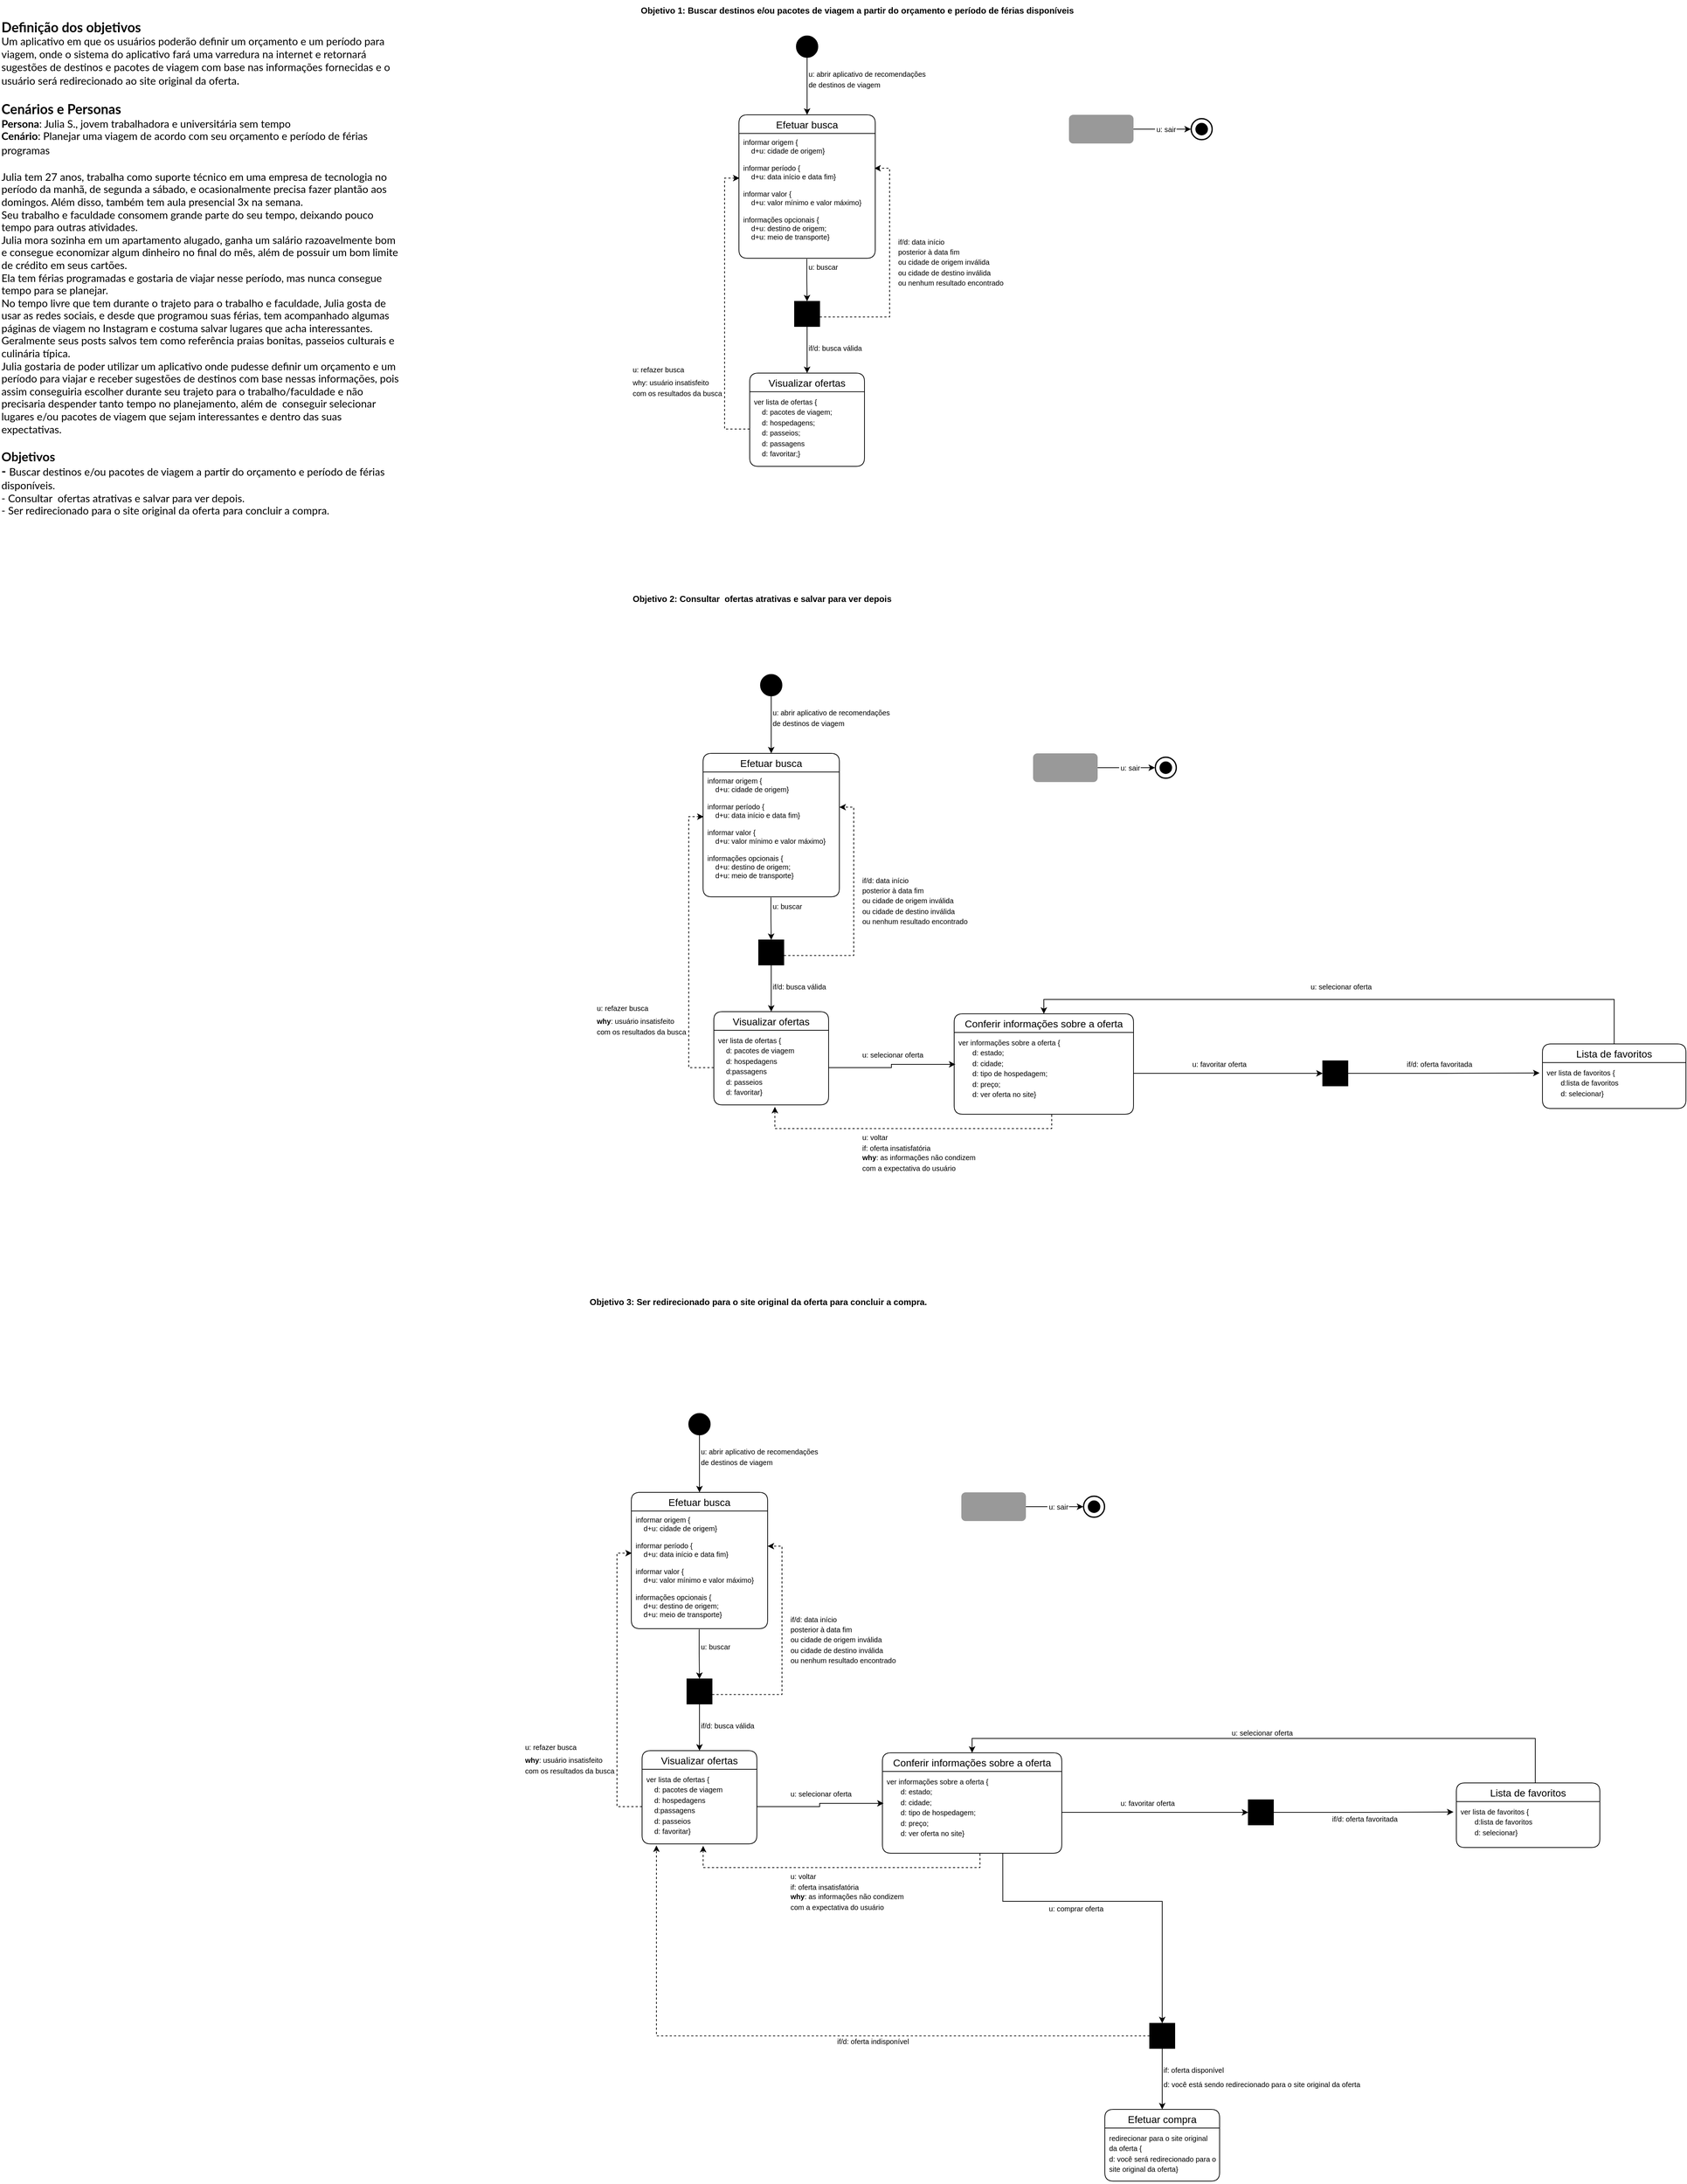 <mxfile version="24.2.7" type="github">
  <diagram name="Página-1" id="AoO2FcaskEXp3UATJx1f">
    <mxGraphModel dx="7560" dy="3340" grid="1" gridSize="10" guides="1" tooltips="1" connect="1" arrows="1" fold="1" page="0" pageScale="1" pageWidth="1169" pageHeight="827" math="0" shadow="0">
      <root>
        <mxCell id="0" />
        <mxCell id="1" parent="0" />
        <mxCell id="AF0v9cde_T4cIwBc7HhS-28" style="edgeStyle=orthogonalEdgeStyle;rounded=0;orthogonalLoop=1;jettySize=auto;html=1;" edge="1" parent="1" source="AF0v9cde_T4cIwBc7HhS-3" target="AF0v9cde_T4cIwBc7HhS-22">
          <mxGeometry relative="1" as="geometry" />
        </mxCell>
        <mxCell id="AF0v9cde_T4cIwBc7HhS-3" value="" style="ellipse;whiteSpace=wrap;html=1;aspect=fixed;fillColor=#000000;flipH=0;flipV=1;" vertex="1" parent="1">
          <mxGeometry x="300" y="50" width="30" height="30" as="geometry" />
        </mxCell>
        <mxCell id="AF0v9cde_T4cIwBc7HhS-16" value="&lt;font style=&quot;font-size: 10px;&quot;&gt;u: abrir aplicativo de recomendações &lt;br&gt;de destinos de viagem&lt;/font&gt;" style="text;html=1;align=left;verticalAlign=middle;resizable=0;points=[];autosize=1;strokeColor=none;fillColor=none;" vertex="1" parent="1">
          <mxGeometry x="315" y="90" width="190" height="40" as="geometry" />
        </mxCell>
        <mxCell id="AF0v9cde_T4cIwBc7HhS-22" value="Efetuar busca" style="swimlane;fontStyle=0;childLayout=stackLayout;horizontal=1;startSize=26;horizontalStack=0;resizeParent=1;resizeParentMax=0;resizeLast=0;collapsible=1;marginBottom=0;align=center;fontSize=14;rounded=1;" vertex="1" parent="1">
          <mxGeometry x="220" y="160" width="190" height="200" as="geometry" />
        </mxCell>
        <mxCell id="AF0v9cde_T4cIwBc7HhS-23" value="&lt;div&gt;&lt;div style=&quot;font-size: 10px; text-wrap: nowrap;&quot;&gt;informar origem&amp;nbsp;&lt;span style=&quot;background-color: initial;&quot;&gt;{&lt;br&gt;&amp;nbsp; &amp;nbsp; d+u: cidade de origem}&lt;br&gt;&lt;br&gt;informar período&amp;nbsp;{&lt;br&gt;&amp;nbsp; &amp;nbsp; d+u: data início e data fim}&lt;br&gt;&lt;br&gt;&lt;/span&gt;informar valor {&lt;br&gt;&amp;nbsp; &amp;nbsp; d+u: valor mínimo e valor máximo}&lt;br&gt;&lt;span style=&quot;background-color: initial;&quot;&gt;&lt;br&gt;informações opcionais {&lt;br&gt;&amp;nbsp; &amp;nbsp; d+u: destino de origem;&lt;br&gt;&amp;nbsp; &amp;nbsp; d+u: meio de transporte&lt;/span&gt;&lt;span style=&quot;background-color: initial;&quot;&gt;}&lt;/span&gt;&lt;/div&gt;&lt;/div&gt;" style="text;strokeColor=none;fillColor=none;spacingLeft=4;spacingRight=4;overflow=hidden;rotatable=0;points=[[0,0.5],[1,0.5]];portConstraint=eastwest;fontSize=12;whiteSpace=wrap;html=1;" vertex="1" parent="AF0v9cde_T4cIwBc7HhS-22">
          <mxGeometry y="26" width="190" height="174" as="geometry" />
        </mxCell>
        <mxCell id="AF0v9cde_T4cIwBc7HhS-48" style="edgeStyle=orthogonalEdgeStyle;rounded=0;orthogonalLoop=1;jettySize=auto;html=1;entryX=0.5;entryY=0;entryDx=0;entryDy=0;" edge="1" parent="1" source="AF0v9cde_T4cIwBc7HhS-31" target="AF0v9cde_T4cIwBc7HhS-38">
          <mxGeometry relative="1" as="geometry" />
        </mxCell>
        <mxCell id="AF0v9cde_T4cIwBc7HhS-31" value="" style="whiteSpace=wrap;html=1;aspect=fixed;fillColor=#000000;" vertex="1" parent="1">
          <mxGeometry x="297.5" y="420" width="35" height="35" as="geometry" />
        </mxCell>
        <mxCell id="AF0v9cde_T4cIwBc7HhS-32" style="edgeStyle=orthogonalEdgeStyle;rounded=0;orthogonalLoop=1;jettySize=auto;html=1;entryX=0.5;entryY=0;entryDx=0;entryDy=0;exitX=0.498;exitY=1.005;exitDx=0;exitDy=0;exitPerimeter=0;" edge="1" parent="1" source="AF0v9cde_T4cIwBc7HhS-23" target="AF0v9cde_T4cIwBc7HhS-31">
          <mxGeometry relative="1" as="geometry" />
        </mxCell>
        <mxCell id="AF0v9cde_T4cIwBc7HhS-33" value="&lt;font style=&quot;font-size: 10px;&quot;&gt;u: buscar&lt;/font&gt;" style="text;html=1;align=left;verticalAlign=middle;resizable=0;points=[];autosize=1;strokeColor=none;fillColor=none;" vertex="1" parent="1">
          <mxGeometry x="315" y="357" width="60" height="30" as="geometry" />
        </mxCell>
        <mxCell id="AF0v9cde_T4cIwBc7HhS-34" value="&lt;font style=&quot;font-size: 10px;&quot;&gt;if/d: data início &lt;br&gt;posterior à data fim&lt;br&gt;ou cidade de origem inválida&lt;br&gt;ou cidade de destino inválida&lt;br&gt;ou nenhum resultado encontrado&lt;/font&gt;" style="text;html=1;align=left;verticalAlign=middle;resizable=0;points=[];autosize=1;strokeColor=none;fillColor=none;" vertex="1" parent="1">
          <mxGeometry x="440" y="320" width="170" height="90" as="geometry" />
        </mxCell>
        <mxCell id="AF0v9cde_T4cIwBc7HhS-38" value="Visualizar ofertas" style="swimlane;fontStyle=0;childLayout=stackLayout;horizontal=1;startSize=26;horizontalStack=0;resizeParent=1;resizeParentMax=0;resizeLast=0;collapsible=1;marginBottom=0;align=center;fontSize=14;rounded=1;" vertex="1" parent="1">
          <mxGeometry x="235" y="520" width="160" height="130" as="geometry" />
        </mxCell>
        <mxCell id="AF0v9cde_T4cIwBc7HhS-39" value="&lt;span style=&quot;font-size: 10px;&quot;&gt;ver lista de ofertas {&lt;/span&gt;&lt;br style=&quot;font-size: 10px;&quot;&gt;&lt;span style=&quot;font-size: 10px;&quot;&gt;&amp;nbsp; &amp;nbsp; d: pacotes de viagem;&lt;/span&gt;&lt;br style=&quot;font-size: 10px;&quot;&gt;&lt;span style=&quot;font-size: 10px;&quot;&gt;&amp;nbsp; &amp;nbsp; d: hospedagens;&lt;br&gt;&lt;/span&gt;&lt;span style=&quot;font-size: 10px;&quot;&gt;&amp;nbsp; &amp;nbsp; d: passeios;&lt;/span&gt;&lt;br style=&quot;font-size: 10px;&quot;&gt;&lt;span style=&quot;font-size: 10px;&quot;&gt;&amp;nbsp; &amp;nbsp; d: passagens&lt;br&gt;&amp;nbsp; &amp;nbsp;&amp;nbsp;&lt;/span&gt;&lt;span style=&quot;font-size: 10px;&quot;&gt;d: favoritar;&lt;/span&gt;&lt;span style=&quot;font-size: 10px;&quot;&gt;}&lt;/span&gt;" style="text;strokeColor=none;fillColor=none;spacingLeft=4;spacingRight=4;overflow=hidden;rotatable=0;points=[[0,0.5],[1,0.5]];portConstraint=eastwest;fontSize=12;whiteSpace=wrap;html=1;" vertex="1" parent="AF0v9cde_T4cIwBc7HhS-38">
          <mxGeometry y="26" width="160" height="104" as="geometry" />
        </mxCell>
        <mxCell id="AF0v9cde_T4cIwBc7HhS-47" style="edgeStyle=orthogonalEdgeStyle;rounded=0;orthogonalLoop=1;jettySize=auto;html=1;entryX=0.993;entryY=0.279;entryDx=0;entryDy=0;entryPerimeter=0;exitX=1.007;exitY=0.621;exitDx=0;exitDy=0;exitPerimeter=0;dashed=1;" edge="1" parent="1" source="AF0v9cde_T4cIwBc7HhS-31" target="AF0v9cde_T4cIwBc7HhS-23">
          <mxGeometry relative="1" as="geometry">
            <Array as="points">
              <mxPoint x="430" y="442" />
              <mxPoint x="430" y="234" />
            </Array>
          </mxGeometry>
        </mxCell>
        <mxCell id="AF0v9cde_T4cIwBc7HhS-49" value="&lt;font style=&quot;font-size: 10px;&quot;&gt;if/d: busca válida&lt;/font&gt;" style="text;html=1;align=left;verticalAlign=middle;resizable=0;points=[];autosize=1;strokeColor=none;fillColor=none;" vertex="1" parent="1">
          <mxGeometry x="315" y="470" width="100" height="30" as="geometry" />
        </mxCell>
        <mxCell id="AF0v9cde_T4cIwBc7HhS-50" style="edgeStyle=orthogonalEdgeStyle;rounded=0;orthogonalLoop=1;jettySize=auto;html=1;entryX=0.004;entryY=0.358;entryDx=0;entryDy=0;entryPerimeter=0;dashed=1;" edge="1" parent="1" source="AF0v9cde_T4cIwBc7HhS-39" target="AF0v9cde_T4cIwBc7HhS-23">
          <mxGeometry relative="1" as="geometry" />
        </mxCell>
        <mxCell id="AF0v9cde_T4cIwBc7HhS-51" value="&lt;font style=&quot;font-size: 10px;&quot;&gt;u: refazer busca&lt;/font&gt;" style="text;html=1;align=left;verticalAlign=middle;resizable=0;points=[];autosize=1;strokeColor=none;fillColor=none;" vertex="1" parent="1">
          <mxGeometry x="70" y="500" width="100" height="30" as="geometry" />
        </mxCell>
        <mxCell id="AF0v9cde_T4cIwBc7HhS-52" value="&lt;font style=&quot;font-size: 10px;&quot;&gt;why: usuário insatisfeito&lt;br&gt;com os resultados da busca&lt;/font&gt;" style="text;html=1;align=left;verticalAlign=middle;resizable=0;points=[];autosize=1;strokeColor=none;fillColor=none;" vertex="1" parent="1">
          <mxGeometry x="70" y="520" width="150" height="40" as="geometry" />
        </mxCell>
        <mxCell id="AF0v9cde_T4cIwBc7HhS-60" style="edgeStyle=orthogonalEdgeStyle;rounded=0;orthogonalLoop=1;jettySize=auto;html=1;endArrow=none;endFill=0;" edge="1" parent="1" source="AF0v9cde_T4cIwBc7HhS-56" target="AF0v9cde_T4cIwBc7HhS-57">
          <mxGeometry relative="1" as="geometry" />
        </mxCell>
        <mxCell id="AF0v9cde_T4cIwBc7HhS-56" value="" style="rounded=1;whiteSpace=wrap;html=1;fillColor=#999999;strokeColor=none;" vertex="1" parent="1">
          <mxGeometry x="680" y="160" width="90" height="40" as="geometry" />
        </mxCell>
        <mxCell id="AF0v9cde_T4cIwBc7HhS-61" style="edgeStyle=orthogonalEdgeStyle;rounded=0;orthogonalLoop=1;jettySize=auto;html=1;entryX=0;entryY=0.5;entryDx=0;entryDy=0;" edge="1" parent="1" target="AF0v9cde_T4cIwBc7HhS-58">
          <mxGeometry relative="1" as="geometry">
            <mxPoint x="830" y="180" as="sourcePoint" />
          </mxGeometry>
        </mxCell>
        <mxCell id="AF0v9cde_T4cIwBc7HhS-57" value="&lt;font style=&quot;font-size: 10px;&quot;&gt;u: sair&lt;/font&gt;" style="text;html=1;align=left;verticalAlign=middle;resizable=0;points=[];autosize=1;strokeColor=none;fillColor=none;" vertex="1" parent="1">
          <mxGeometry x="800" y="165" width="50" height="30" as="geometry" />
        </mxCell>
        <mxCell id="AF0v9cde_T4cIwBc7HhS-58" value="" style="ellipse;whiteSpace=wrap;html=1;aspect=fixed;fillColor=#000000;flipH=0;flipV=1;" vertex="1" parent="1">
          <mxGeometry x="850" y="165" width="30" height="30" as="geometry" />
        </mxCell>
        <mxCell id="AF0v9cde_T4cIwBc7HhS-59" value="" style="ellipse;whiteSpace=wrap;html=1;aspect=fixed;strokeColor=#FFFFFF;fillColor=none;strokeWidth=5;" vertex="1" parent="1">
          <mxGeometry x="853.75" y="168.75" width="22.5" height="22.5" as="geometry" />
        </mxCell>
        <mxCell id="AF0v9cde_T4cIwBc7HhS-74" value="&lt;b&gt;&lt;span style=&quot;text-align: left; text-wrap: nowrap;&quot;&gt;Objetivo 1:&amp;nbsp;&lt;/span&gt;&lt;span style=&quot;text-align: left; text-wrap: nowrap;&quot; id=&quot;docs-internal-guid-090c2c3c-7fff-4fce-f6e3-e27be49b7551&quot;&gt;&lt;span style=&quot;background-color: transparent; font-variant-numeric: normal; font-variant-east-asian: normal; font-variant-alternates: normal; font-variant-position: normal; vertical-align: baseline; white-space: pre-wrap;&quot;&gt;Buscar destinos e/ou pacotes de viagem a partir do orçamento e período de férias disponíveis&lt;/span&gt;&lt;/span&gt;&lt;/b&gt;" style="text;html=1;align=center;verticalAlign=middle;whiteSpace=wrap;rounded=0;" vertex="1" parent="1">
          <mxGeometry x="70" width="630" height="30" as="geometry" />
        </mxCell>
        <mxCell id="AF0v9cde_T4cIwBc7HhS-75" style="edgeStyle=orthogonalEdgeStyle;rounded=0;orthogonalLoop=1;jettySize=auto;html=1;" edge="1" parent="1" source="AF0v9cde_T4cIwBc7HhS-76" target="AF0v9cde_T4cIwBc7HhS-78">
          <mxGeometry relative="1" as="geometry" />
        </mxCell>
        <mxCell id="AF0v9cde_T4cIwBc7HhS-76" value="" style="ellipse;whiteSpace=wrap;html=1;aspect=fixed;fillColor=#000000;flipH=0;flipV=1;" vertex="1" parent="1">
          <mxGeometry x="250" y="940" width="30" height="30" as="geometry" />
        </mxCell>
        <mxCell id="AF0v9cde_T4cIwBc7HhS-77" value="&lt;font style=&quot;font-size: 10px;&quot;&gt;u: abrir aplicativo de recomendações &lt;br&gt;de destinos de viagem&lt;/font&gt;" style="text;html=1;align=left;verticalAlign=middle;resizable=0;points=[];autosize=1;strokeColor=none;fillColor=none;" vertex="1" parent="1">
          <mxGeometry x="265" y="980" width="190" height="40" as="geometry" />
        </mxCell>
        <mxCell id="AF0v9cde_T4cIwBc7HhS-78" value="Efetuar busca" style="swimlane;fontStyle=0;childLayout=stackLayout;horizontal=1;startSize=26;horizontalStack=0;resizeParent=1;resizeParentMax=0;resizeLast=0;collapsible=1;marginBottom=0;align=center;fontSize=14;rounded=1;" vertex="1" parent="1">
          <mxGeometry x="170" y="1050" width="190" height="200" as="geometry" />
        </mxCell>
        <mxCell id="AF0v9cde_T4cIwBc7HhS-79" value="&lt;div&gt;&lt;div style=&quot;font-size: 10px; text-wrap: nowrap;&quot;&gt;informar origem&amp;nbsp;&lt;span style=&quot;background-color: initial;&quot;&gt;{&lt;br&gt;&amp;nbsp; &amp;nbsp; d+u: cidade de origem}&lt;br&gt;&lt;br&gt;informar período&amp;nbsp;{&lt;br&gt;&amp;nbsp; &amp;nbsp; d+u: data início e data fim}&lt;br&gt;&lt;br&gt;&lt;/span&gt;informar valor {&lt;br&gt;&amp;nbsp; &amp;nbsp; d+u: valor mínimo e valor máximo}&lt;br&gt;&lt;span style=&quot;background-color: initial;&quot;&gt;&lt;br&gt;informações opcionais {&lt;br&gt;&amp;nbsp; &amp;nbsp; d+u: destino de origem;&lt;br&gt;&amp;nbsp; &amp;nbsp; d+u: meio de transporte&lt;/span&gt;&lt;span style=&quot;background-color: initial;&quot;&gt;}&lt;/span&gt;&lt;/div&gt;&lt;/div&gt;" style="text;strokeColor=none;fillColor=none;spacingLeft=4;spacingRight=4;overflow=hidden;rotatable=0;points=[[0,0.5],[1,0.5]];portConstraint=eastwest;fontSize=12;whiteSpace=wrap;html=1;" vertex="1" parent="AF0v9cde_T4cIwBc7HhS-78">
          <mxGeometry y="26" width="190" height="174" as="geometry" />
        </mxCell>
        <mxCell id="AF0v9cde_T4cIwBc7HhS-80" style="edgeStyle=orthogonalEdgeStyle;rounded=0;orthogonalLoop=1;jettySize=auto;html=1;entryX=0.5;entryY=0;entryDx=0;entryDy=0;" edge="1" parent="1" source="AF0v9cde_T4cIwBc7HhS-81" target="AF0v9cde_T4cIwBc7HhS-85">
          <mxGeometry relative="1" as="geometry" />
        </mxCell>
        <mxCell id="AF0v9cde_T4cIwBc7HhS-81" value="" style="whiteSpace=wrap;html=1;aspect=fixed;fillColor=#000000;" vertex="1" parent="1">
          <mxGeometry x="247.5" y="1310" width="35" height="35" as="geometry" />
        </mxCell>
        <mxCell id="AF0v9cde_T4cIwBc7HhS-82" style="edgeStyle=orthogonalEdgeStyle;rounded=0;orthogonalLoop=1;jettySize=auto;html=1;entryX=0.5;entryY=0;entryDx=0;entryDy=0;exitX=0.498;exitY=1.005;exitDx=0;exitDy=0;exitPerimeter=0;" edge="1" parent="1" source="AF0v9cde_T4cIwBc7HhS-79" target="AF0v9cde_T4cIwBc7HhS-81">
          <mxGeometry relative="1" as="geometry" />
        </mxCell>
        <mxCell id="AF0v9cde_T4cIwBc7HhS-83" value="&lt;font style=&quot;font-size: 10px;&quot;&gt;u: buscar&lt;/font&gt;" style="text;html=1;align=left;verticalAlign=middle;resizable=0;points=[];autosize=1;strokeColor=none;fillColor=none;" vertex="1" parent="1">
          <mxGeometry x="265" y="1248" width="60" height="30" as="geometry" />
        </mxCell>
        <mxCell id="AF0v9cde_T4cIwBc7HhS-84" value="&lt;font style=&quot;font-size: 10px;&quot;&gt;if/d: data início &lt;br&gt;posterior à data fim&lt;br&gt;ou cidade de origem inválida&lt;br&gt;ou cidade de destino inválida&lt;br&gt;ou nenhum resultado encontrado&lt;/font&gt;" style="text;html=1;align=left;verticalAlign=middle;resizable=0;points=[];autosize=1;strokeColor=none;fillColor=none;" vertex="1" parent="1">
          <mxGeometry x="390" y="1210" width="170" height="90" as="geometry" />
        </mxCell>
        <mxCell id="AF0v9cde_T4cIwBc7HhS-85" value="Visualizar ofertas" style="swimlane;fontStyle=0;childLayout=stackLayout;horizontal=1;startSize=26;horizontalStack=0;resizeParent=1;resizeParentMax=0;resizeLast=0;collapsible=1;marginBottom=0;align=center;fontSize=14;rounded=1;" vertex="1" parent="1">
          <mxGeometry x="185" y="1410" width="160" height="130" as="geometry" />
        </mxCell>
        <mxCell id="AF0v9cde_T4cIwBc7HhS-86" value="&lt;font style=&quot;font-size: 10px;&quot;&gt;ver lista de ofertas {&lt;br&gt;&amp;nbsp; &amp;nbsp; d: pacotes de viagem&lt;br&gt;&amp;nbsp; &amp;nbsp; d: hospedagens&lt;br&gt;&amp;nbsp; &amp;nbsp; d:passagens&lt;br&gt;&amp;nbsp; &amp;nbsp; d: passeios&lt;br&gt;&amp;nbsp; &amp;nbsp; d: favoritar}&lt;br&gt;&lt;/font&gt;" style="text;strokeColor=none;fillColor=none;spacingLeft=4;spacingRight=4;overflow=hidden;rotatable=0;points=[[0,0.5],[1,0.5]];portConstraint=eastwest;fontSize=12;whiteSpace=wrap;html=1;" vertex="1" parent="AF0v9cde_T4cIwBc7HhS-85">
          <mxGeometry y="26" width="160" height="104" as="geometry" />
        </mxCell>
        <mxCell id="AF0v9cde_T4cIwBc7HhS-87" style="edgeStyle=orthogonalEdgeStyle;rounded=0;orthogonalLoop=1;jettySize=auto;html=1;exitX=1.007;exitY=0.621;exitDx=0;exitDy=0;exitPerimeter=0;dashed=1;" edge="1" parent="1" source="AF0v9cde_T4cIwBc7HhS-81" target="AF0v9cde_T4cIwBc7HhS-79">
          <mxGeometry relative="1" as="geometry">
            <Array as="points">
              <mxPoint x="380" y="1332" />
              <mxPoint x="380" y="1125" />
            </Array>
          </mxGeometry>
        </mxCell>
        <mxCell id="AF0v9cde_T4cIwBc7HhS-88" value="&lt;font style=&quot;font-size: 10px;&quot;&gt;if/d: busca válida&lt;/font&gt;" style="text;html=1;align=left;verticalAlign=middle;resizable=0;points=[];autosize=1;strokeColor=none;fillColor=none;" vertex="1" parent="1">
          <mxGeometry x="265" y="1360" width="100" height="30" as="geometry" />
        </mxCell>
        <mxCell id="AF0v9cde_T4cIwBc7HhS-89" style="edgeStyle=orthogonalEdgeStyle;rounded=0;orthogonalLoop=1;jettySize=auto;html=1;entryX=0.004;entryY=0.358;entryDx=0;entryDy=0;entryPerimeter=0;dashed=1;" edge="1" parent="1" source="AF0v9cde_T4cIwBc7HhS-86" target="AF0v9cde_T4cIwBc7HhS-79">
          <mxGeometry relative="1" as="geometry" />
        </mxCell>
        <mxCell id="AF0v9cde_T4cIwBc7HhS-90" value="&lt;font style=&quot;font-size: 10px;&quot;&gt;u: refazer busca&lt;/font&gt;" style="text;html=1;align=left;verticalAlign=middle;resizable=0;points=[];autosize=1;strokeColor=none;fillColor=none;" vertex="1" parent="1">
          <mxGeometry x="20" y="1390" width="100" height="30" as="geometry" />
        </mxCell>
        <mxCell id="AF0v9cde_T4cIwBc7HhS-91" value="&lt;font style=&quot;font-size: 10px;&quot;&gt;&lt;b&gt;why&lt;/b&gt;: usuário insatisfeito&lt;br&gt;com os resultados da busca&lt;/font&gt;" style="text;html=1;align=left;verticalAlign=middle;resizable=0;points=[];autosize=1;strokeColor=none;fillColor=none;" vertex="1" parent="1">
          <mxGeometry x="20" y="1410" width="150" height="40" as="geometry" />
        </mxCell>
        <mxCell id="AF0v9cde_T4cIwBc7HhS-95" style="edgeStyle=orthogonalEdgeStyle;rounded=0;orthogonalLoop=1;jettySize=auto;html=1;endArrow=none;endFill=0;" edge="1" parent="1" source="AF0v9cde_T4cIwBc7HhS-96" target="AF0v9cde_T4cIwBc7HhS-98">
          <mxGeometry relative="1" as="geometry" />
        </mxCell>
        <mxCell id="AF0v9cde_T4cIwBc7HhS-96" value="" style="rounded=1;whiteSpace=wrap;html=1;fillColor=#999999;strokeColor=none;" vertex="1" parent="1">
          <mxGeometry x="630" y="1050" width="90" height="40" as="geometry" />
        </mxCell>
        <mxCell id="AF0v9cde_T4cIwBc7HhS-97" style="edgeStyle=orthogonalEdgeStyle;rounded=0;orthogonalLoop=1;jettySize=auto;html=1;entryX=0;entryY=0.5;entryDx=0;entryDy=0;" edge="1" parent="1" target="AF0v9cde_T4cIwBc7HhS-99">
          <mxGeometry relative="1" as="geometry">
            <mxPoint x="780" y="1070" as="sourcePoint" />
          </mxGeometry>
        </mxCell>
        <mxCell id="AF0v9cde_T4cIwBc7HhS-98" value="&lt;font style=&quot;font-size: 10px;&quot;&gt;u: sair&lt;/font&gt;" style="text;html=1;align=left;verticalAlign=middle;resizable=0;points=[];autosize=1;strokeColor=none;fillColor=none;" vertex="1" parent="1">
          <mxGeometry x="750" y="1055" width="50" height="30" as="geometry" />
        </mxCell>
        <mxCell id="AF0v9cde_T4cIwBc7HhS-99" value="" style="ellipse;whiteSpace=wrap;html=1;aspect=fixed;fillColor=#000000;flipH=0;flipV=1;" vertex="1" parent="1">
          <mxGeometry x="800" y="1055" width="30" height="30" as="geometry" />
        </mxCell>
        <mxCell id="AF0v9cde_T4cIwBc7HhS-100" value="" style="ellipse;whiteSpace=wrap;html=1;aspect=fixed;strokeColor=#FFFFFF;fillColor=none;strokeWidth=5;" vertex="1" parent="1">
          <mxGeometry x="803.75" y="1058.75" width="22.5" height="22.5" as="geometry" />
        </mxCell>
        <mxCell id="AF0v9cde_T4cIwBc7HhS-102" value="Conferir informações sobre a oferta" style="swimlane;fontStyle=0;childLayout=stackLayout;horizontal=1;startSize=26;horizontalStack=0;resizeParent=1;resizeParentMax=0;resizeLast=0;collapsible=1;marginBottom=0;align=center;fontSize=14;rounded=1;" vertex="1" parent="1">
          <mxGeometry x="520" y="1413" width="250" height="140" as="geometry" />
        </mxCell>
        <mxCell id="AF0v9cde_T4cIwBc7HhS-103" value="&lt;span style=&quot;font-size: 10px;&quot;&gt;ver informações sobre a oferta {&lt;/span&gt;&lt;br style=&quot;font-size: 10px;&quot;&gt;&lt;span style=&quot;font-size: 10px;&quot;&gt;&amp;nbsp; &amp;nbsp; &amp;nbsp; &amp;nbsp;d: estado;&lt;/span&gt;&lt;br style=&quot;font-size: 10px;&quot;&gt;&lt;span style=&quot;font-size: 10px;&quot;&gt;&amp;nbsp; &amp;nbsp; &amp;nbsp; &amp;nbsp;d: cidade;&lt;/span&gt;&lt;br style=&quot;font-size: 10px;&quot;&gt;&lt;span style=&quot;font-size: 10px;&quot;&gt;&amp;nbsp; &amp;nbsp; &amp;nbsp; &amp;nbsp;d: tipo de hospedagem;&lt;/span&gt;&lt;br style=&quot;font-size: 10px;&quot;&gt;&lt;span style=&quot;font-size: 10px;&quot;&gt;&amp;nbsp; &amp;nbsp; &amp;nbsp; &amp;nbsp;d: preço;&lt;/span&gt;&lt;br style=&quot;font-size: 10px;&quot;&gt;&lt;span style=&quot;font-size: 10px;&quot;&gt;&amp;nbsp; &amp;nbsp; &amp;nbsp; &amp;nbsp;d: ver oferta no site}&lt;/span&gt;" style="text;strokeColor=none;fillColor=none;spacingLeft=4;spacingRight=4;overflow=hidden;rotatable=0;points=[[0,0.5],[1,0.5]];portConstraint=eastwest;fontSize=12;whiteSpace=wrap;html=1;" vertex="1" parent="AF0v9cde_T4cIwBc7HhS-102">
          <mxGeometry y="26" width="250" height="114" as="geometry" />
        </mxCell>
        <mxCell id="AF0v9cde_T4cIwBc7HhS-150" value="&lt;span style=&quot;font-size: 10px;&quot;&gt;u: selecionar oferta&lt;/span&gt;" style="text;html=1;align=left;verticalAlign=middle;resizable=0;points=[];autosize=1;strokeColor=none;fillColor=none;" vertex="1" parent="1">
          <mxGeometry x="390" y="1455" width="110" height="30" as="geometry" />
        </mxCell>
        <mxCell id="AF0v9cde_T4cIwBc7HhS-152" style="edgeStyle=orthogonalEdgeStyle;rounded=0;orthogonalLoop=1;jettySize=auto;html=1;entryX=0.007;entryY=0.39;entryDx=0;entryDy=0;entryPerimeter=0;" edge="1" parent="1" source="AF0v9cde_T4cIwBc7HhS-86" target="AF0v9cde_T4cIwBc7HhS-103">
          <mxGeometry relative="1" as="geometry" />
        </mxCell>
        <mxCell id="AF0v9cde_T4cIwBc7HhS-158" style="edgeStyle=orthogonalEdgeStyle;rounded=0;orthogonalLoop=1;jettySize=auto;html=1;entryX=0.532;entryY=1.026;entryDx=0;entryDy=0;entryPerimeter=0;exitX=0.544;exitY=1.006;exitDx=0;exitDy=0;exitPerimeter=0;dashed=1;" edge="1" parent="1" source="AF0v9cde_T4cIwBc7HhS-103" target="AF0v9cde_T4cIwBc7HhS-86">
          <mxGeometry relative="1" as="geometry">
            <Array as="points">
              <mxPoint x="656" y="1573" />
              <mxPoint x="270" y="1573" />
            </Array>
          </mxGeometry>
        </mxCell>
        <mxCell id="AF0v9cde_T4cIwBc7HhS-159" value="&lt;font style=&quot;font-size: 10px;&quot;&gt;if: oferta insatisfatória&lt;/font&gt;" style="text;html=1;align=left;verticalAlign=middle;resizable=0;points=[];autosize=1;strokeColor=none;fillColor=none;" vertex="1" parent="1">
          <mxGeometry x="390" y="1585" width="120" height="30" as="geometry" />
        </mxCell>
        <mxCell id="AF0v9cde_T4cIwBc7HhS-160" value="&lt;font style=&quot;font-size: 10px;&quot;&gt;&lt;b&gt;why&lt;/b&gt;: as informações não condizem&amp;nbsp;&lt;br&gt;com a expectativa do usuário&lt;/font&gt;" style="text;html=1;align=left;verticalAlign=middle;resizable=0;points=[];autosize=1;strokeColor=none;fillColor=none;" vertex="1" parent="1">
          <mxGeometry x="390" y="1600" width="180" height="40" as="geometry" />
        </mxCell>
        <mxCell id="AF0v9cde_T4cIwBc7HhS-161" value="&lt;font style=&quot;font-size: 10px;&quot;&gt;u: voltar&lt;/font&gt;" style="text;html=1;align=left;verticalAlign=middle;resizable=0;points=[];autosize=1;strokeColor=none;fillColor=none;" vertex="1" parent="1">
          <mxGeometry x="390" y="1570" width="60" height="30" as="geometry" />
        </mxCell>
        <mxCell id="AF0v9cde_T4cIwBc7HhS-205" style="edgeStyle=orthogonalEdgeStyle;rounded=0;orthogonalLoop=1;jettySize=auto;html=1;" edge="1" parent="1" source="AF0v9cde_T4cIwBc7HhS-206" target="AF0v9cde_T4cIwBc7HhS-208">
          <mxGeometry relative="1" as="geometry" />
        </mxCell>
        <mxCell id="AF0v9cde_T4cIwBc7HhS-206" value="" style="ellipse;whiteSpace=wrap;html=1;aspect=fixed;fillColor=#000000;flipH=0;flipV=1;" vertex="1" parent="1">
          <mxGeometry x="150" y="1970" width="30" height="30" as="geometry" />
        </mxCell>
        <mxCell id="AF0v9cde_T4cIwBc7HhS-207" value="&lt;font style=&quot;font-size: 10px;&quot;&gt;u: abrir aplicativo de recomendações &lt;br&gt;de destinos de viagem&lt;/font&gt;" style="text;html=1;align=left;verticalAlign=middle;resizable=0;points=[];autosize=1;strokeColor=none;fillColor=none;" vertex="1" parent="1">
          <mxGeometry x="165" y="2010" width="190" height="40" as="geometry" />
        </mxCell>
        <mxCell id="AF0v9cde_T4cIwBc7HhS-208" value="Efetuar busca" style="swimlane;fontStyle=0;childLayout=stackLayout;horizontal=1;startSize=26;horizontalStack=0;resizeParent=1;resizeParentMax=0;resizeLast=0;collapsible=1;marginBottom=0;align=center;fontSize=14;rounded=1;" vertex="1" parent="1">
          <mxGeometry x="70" y="2080" width="190" height="190" as="geometry" />
        </mxCell>
        <mxCell id="AF0v9cde_T4cIwBc7HhS-209" value="&lt;div&gt;&lt;div style=&quot;font-size: 10px; text-wrap: nowrap;&quot;&gt;informar origem&amp;nbsp;&lt;span style=&quot;background-color: initial;&quot;&gt;{&lt;br&gt;&amp;nbsp; &amp;nbsp; d+u: cidade de origem}&lt;br&gt;&lt;br&gt;informar período&amp;nbsp;{&lt;br&gt;&amp;nbsp; &amp;nbsp; d+u: data início e data fim}&lt;br&gt;&lt;br&gt;&lt;/span&gt;informar valor {&lt;br&gt;&amp;nbsp; &amp;nbsp; d+u: valor mínimo e valor máximo}&lt;br&gt;&lt;span style=&quot;background-color: initial;&quot;&gt;&lt;br&gt;informações opcionais {&lt;br&gt;&amp;nbsp; &amp;nbsp; d+u: destino de origem;&lt;br&gt;&amp;nbsp; &amp;nbsp; d+u: meio de transporte&lt;/span&gt;&lt;span style=&quot;background-color: initial;&quot;&gt;}&lt;/span&gt;&lt;/div&gt;&lt;/div&gt;" style="text;strokeColor=none;fillColor=none;spacingLeft=4;spacingRight=4;overflow=hidden;rotatable=0;points=[[0,0.5],[1,0.5]];portConstraint=eastwest;fontSize=12;whiteSpace=wrap;html=1;" vertex="1" parent="AF0v9cde_T4cIwBc7HhS-208">
          <mxGeometry y="26" width="190" height="164" as="geometry" />
        </mxCell>
        <mxCell id="AF0v9cde_T4cIwBc7HhS-210" style="edgeStyle=orthogonalEdgeStyle;rounded=0;orthogonalLoop=1;jettySize=auto;html=1;entryX=0.5;entryY=0;entryDx=0;entryDy=0;" edge="1" parent="1" source="AF0v9cde_T4cIwBc7HhS-211" target="AF0v9cde_T4cIwBc7HhS-215">
          <mxGeometry relative="1" as="geometry" />
        </mxCell>
        <mxCell id="AF0v9cde_T4cIwBc7HhS-211" value="" style="whiteSpace=wrap;html=1;aspect=fixed;fillColor=#000000;" vertex="1" parent="1">
          <mxGeometry x="147.5" y="2340" width="35" height="35" as="geometry" />
        </mxCell>
        <mxCell id="AF0v9cde_T4cIwBc7HhS-212" style="edgeStyle=orthogonalEdgeStyle;rounded=0;orthogonalLoop=1;jettySize=auto;html=1;entryX=0.5;entryY=0;entryDx=0;entryDy=0;exitX=0.498;exitY=1.005;exitDx=0;exitDy=0;exitPerimeter=0;" edge="1" parent="1" source="AF0v9cde_T4cIwBc7HhS-209" target="AF0v9cde_T4cIwBc7HhS-211">
          <mxGeometry relative="1" as="geometry" />
        </mxCell>
        <mxCell id="AF0v9cde_T4cIwBc7HhS-213" value="&lt;font style=&quot;font-size: 10px;&quot;&gt;u: buscar&lt;/font&gt;" style="text;html=1;align=left;verticalAlign=middle;resizable=0;points=[];autosize=1;strokeColor=none;fillColor=none;" vertex="1" parent="1">
          <mxGeometry x="165" y="2280" width="60" height="30" as="geometry" />
        </mxCell>
        <mxCell id="AF0v9cde_T4cIwBc7HhS-214" value="&lt;font style=&quot;font-size: 10px;&quot;&gt;if/d: data início &lt;br&gt;posterior à data fim&lt;br&gt;ou cidade de origem inválida&lt;br&gt;ou cidade de destino inválida&lt;br&gt;ou nenhum resultado encontrado&lt;/font&gt;" style="text;html=1;align=left;verticalAlign=middle;resizable=0;points=[];autosize=1;strokeColor=none;fillColor=none;" vertex="1" parent="1">
          <mxGeometry x="290" y="2240" width="170" height="90" as="geometry" />
        </mxCell>
        <mxCell id="AF0v9cde_T4cIwBc7HhS-215" value="Visualizar ofertas" style="swimlane;fontStyle=0;childLayout=stackLayout;horizontal=1;startSize=26;horizontalStack=0;resizeParent=1;resizeParentMax=0;resizeLast=0;collapsible=1;marginBottom=0;align=center;fontSize=14;rounded=1;" vertex="1" parent="1">
          <mxGeometry x="85" y="2440" width="160" height="130" as="geometry" />
        </mxCell>
        <mxCell id="AF0v9cde_T4cIwBc7HhS-216" value="&lt;font style=&quot;font-size: 10px;&quot;&gt;ver lista de ofertas {&lt;br&gt;&amp;nbsp; &amp;nbsp; d: pacotes de viagem&lt;br&gt;&amp;nbsp; &amp;nbsp; d: hospedagens&lt;br&gt;&amp;nbsp; &amp;nbsp; d:passagens&lt;br&gt;&amp;nbsp; &amp;nbsp; d: passeios&lt;br&gt;&amp;nbsp; &amp;nbsp; d: favoritar}&lt;br&gt;&lt;/font&gt;" style="text;strokeColor=none;fillColor=none;spacingLeft=4;spacingRight=4;overflow=hidden;rotatable=0;points=[[0,0.5],[1,0.5]];portConstraint=eastwest;fontSize=12;whiteSpace=wrap;html=1;" vertex="1" parent="AF0v9cde_T4cIwBc7HhS-215">
          <mxGeometry y="26" width="160" height="104" as="geometry" />
        </mxCell>
        <mxCell id="AF0v9cde_T4cIwBc7HhS-217" style="edgeStyle=orthogonalEdgeStyle;rounded=0;orthogonalLoop=1;jettySize=auto;html=1;exitX=1.007;exitY=0.621;exitDx=0;exitDy=0;exitPerimeter=0;dashed=1;" edge="1" parent="1" source="AF0v9cde_T4cIwBc7HhS-211" target="AF0v9cde_T4cIwBc7HhS-209">
          <mxGeometry relative="1" as="geometry">
            <Array as="points">
              <mxPoint x="280" y="2362" />
              <mxPoint x="280" y="2155" />
            </Array>
          </mxGeometry>
        </mxCell>
        <mxCell id="AF0v9cde_T4cIwBc7HhS-218" value="&lt;font style=&quot;font-size: 10px;&quot;&gt;if/d: busca válida&lt;/font&gt;" style="text;html=1;align=left;verticalAlign=middle;resizable=0;points=[];autosize=1;strokeColor=none;fillColor=none;" vertex="1" parent="1">
          <mxGeometry x="165" y="2390" width="100" height="30" as="geometry" />
        </mxCell>
        <mxCell id="AF0v9cde_T4cIwBc7HhS-219" style="edgeStyle=orthogonalEdgeStyle;rounded=0;orthogonalLoop=1;jettySize=auto;html=1;entryX=0.004;entryY=0.358;entryDx=0;entryDy=0;entryPerimeter=0;dashed=1;" edge="1" parent="1" source="AF0v9cde_T4cIwBc7HhS-216" target="AF0v9cde_T4cIwBc7HhS-209">
          <mxGeometry relative="1" as="geometry" />
        </mxCell>
        <mxCell id="AF0v9cde_T4cIwBc7HhS-220" value="&lt;font style=&quot;font-size: 10px;&quot;&gt;u: refazer busca&lt;/font&gt;" style="text;html=1;align=left;verticalAlign=middle;resizable=0;points=[];autosize=1;strokeColor=none;fillColor=none;" vertex="1" parent="1">
          <mxGeometry x="-80" y="2420" width="100" height="30" as="geometry" />
        </mxCell>
        <mxCell id="AF0v9cde_T4cIwBc7HhS-221" value="&lt;font style=&quot;font-size: 10px;&quot;&gt;&lt;b&gt;why&lt;/b&gt;: usuário insatisfeito&lt;br&gt;com os resultados da busca&lt;/font&gt;" style="text;html=1;align=left;verticalAlign=middle;resizable=0;points=[];autosize=1;strokeColor=none;fillColor=none;" vertex="1" parent="1">
          <mxGeometry x="-80" y="2440" width="150" height="40" as="geometry" />
        </mxCell>
        <mxCell id="AF0v9cde_T4cIwBc7HhS-222" style="edgeStyle=orthogonalEdgeStyle;rounded=0;orthogonalLoop=1;jettySize=auto;html=1;endArrow=none;endFill=0;" edge="1" parent="1" source="AF0v9cde_T4cIwBc7HhS-223" target="AF0v9cde_T4cIwBc7HhS-225">
          <mxGeometry relative="1" as="geometry" />
        </mxCell>
        <mxCell id="AF0v9cde_T4cIwBc7HhS-223" value="" style="rounded=1;whiteSpace=wrap;html=1;fillColor=#999999;strokeColor=none;" vertex="1" parent="1">
          <mxGeometry x="530" y="2080" width="90" height="40" as="geometry" />
        </mxCell>
        <mxCell id="AF0v9cde_T4cIwBc7HhS-224" style="edgeStyle=orthogonalEdgeStyle;rounded=0;orthogonalLoop=1;jettySize=auto;html=1;entryX=0;entryY=0.5;entryDx=0;entryDy=0;" edge="1" parent="1" target="AF0v9cde_T4cIwBc7HhS-226">
          <mxGeometry relative="1" as="geometry">
            <mxPoint x="680" y="2100" as="sourcePoint" />
          </mxGeometry>
        </mxCell>
        <mxCell id="AF0v9cde_T4cIwBc7HhS-225" value="&lt;font style=&quot;font-size: 10px;&quot;&gt;u: sair&lt;/font&gt;" style="text;html=1;align=left;verticalAlign=middle;resizable=0;points=[];autosize=1;strokeColor=none;fillColor=none;" vertex="1" parent="1">
          <mxGeometry x="650" y="2085" width="50" height="30" as="geometry" />
        </mxCell>
        <mxCell id="AF0v9cde_T4cIwBc7HhS-226" value="" style="ellipse;whiteSpace=wrap;html=1;aspect=fixed;fillColor=#000000;flipH=0;flipV=1;" vertex="1" parent="1">
          <mxGeometry x="700" y="2085" width="30" height="30" as="geometry" />
        </mxCell>
        <mxCell id="AF0v9cde_T4cIwBc7HhS-227" value="" style="ellipse;whiteSpace=wrap;html=1;aspect=fixed;strokeColor=#FFFFFF;fillColor=none;strokeWidth=5;" vertex="1" parent="1">
          <mxGeometry x="703.75" y="2088.75" width="22.5" height="22.5" as="geometry" />
        </mxCell>
        <mxCell id="AF0v9cde_T4cIwBc7HhS-228" value="Conferir informações sobre a oferta" style="swimlane;fontStyle=0;childLayout=stackLayout;horizontal=1;startSize=26;horizontalStack=0;resizeParent=1;resizeParentMax=0;resizeLast=0;collapsible=1;marginBottom=0;align=center;fontSize=14;rounded=1;" vertex="1" parent="1">
          <mxGeometry x="420" y="2443" width="250" height="140" as="geometry" />
        </mxCell>
        <mxCell id="AF0v9cde_T4cIwBc7HhS-229" value="&lt;font style=&quot;font-size: 10px;&quot;&gt;ver informações sobre a oferta {&lt;br&gt;&amp;nbsp; &amp;nbsp; &amp;nbsp; &amp;nbsp;d: estado;&lt;br&gt;&amp;nbsp; &amp;nbsp; &amp;nbsp; &amp;nbsp;d: cidade;&lt;br&gt;&amp;nbsp; &amp;nbsp; &amp;nbsp; &amp;nbsp;d: tipo de hospedagem;&lt;br&gt;&amp;nbsp; &amp;nbsp; &amp;nbsp; &amp;nbsp;d: preço;&lt;br&gt;&amp;nbsp; &amp;nbsp; &amp;nbsp; &amp;nbsp;d: ver oferta no site}&lt;/font&gt;" style="text;strokeColor=none;fillColor=none;spacingLeft=4;spacingRight=4;overflow=hidden;rotatable=0;points=[[0,0.5],[1,0.5]];portConstraint=eastwest;fontSize=12;whiteSpace=wrap;html=1;" vertex="1" parent="AF0v9cde_T4cIwBc7HhS-228">
          <mxGeometry y="26" width="250" height="114" as="geometry" />
        </mxCell>
        <mxCell id="AF0v9cde_T4cIwBc7HhS-230" value="&lt;span style=&quot;font-size: 10px;&quot;&gt;u: selecionar oferta&lt;/span&gt;" style="text;html=1;align=left;verticalAlign=middle;resizable=0;points=[];autosize=1;strokeColor=none;fillColor=none;" vertex="1" parent="1">
          <mxGeometry x="290" y="2485" width="110" height="30" as="geometry" />
        </mxCell>
        <mxCell id="AF0v9cde_T4cIwBc7HhS-231" style="edgeStyle=orthogonalEdgeStyle;rounded=0;orthogonalLoop=1;jettySize=auto;html=1;entryX=0.007;entryY=0.39;entryDx=0;entryDy=0;entryPerimeter=0;" edge="1" parent="1" source="AF0v9cde_T4cIwBc7HhS-216" target="AF0v9cde_T4cIwBc7HhS-229">
          <mxGeometry relative="1" as="geometry" />
        </mxCell>
        <mxCell id="AF0v9cde_T4cIwBc7HhS-237" style="edgeStyle=orthogonalEdgeStyle;rounded=0;orthogonalLoop=1;jettySize=auto;html=1;entryX=0.532;entryY=1.026;entryDx=0;entryDy=0;entryPerimeter=0;exitX=0.544;exitY=1.006;exitDx=0;exitDy=0;exitPerimeter=0;dashed=1;" edge="1" parent="1" source="AF0v9cde_T4cIwBc7HhS-229" target="AF0v9cde_T4cIwBc7HhS-216">
          <mxGeometry relative="1" as="geometry">
            <Array as="points">
              <mxPoint x="556" y="2603" />
              <mxPoint x="170" y="2603" />
            </Array>
          </mxGeometry>
        </mxCell>
        <mxCell id="AF0v9cde_T4cIwBc7HhS-238" value="&lt;font style=&quot;font-size: 10px;&quot;&gt;if: oferta insatisfatória&lt;/font&gt;" style="text;html=1;align=left;verticalAlign=middle;resizable=0;points=[];autosize=1;strokeColor=none;fillColor=none;" vertex="1" parent="1">
          <mxGeometry x="290" y="2615" width="120" height="30" as="geometry" />
        </mxCell>
        <mxCell id="AF0v9cde_T4cIwBc7HhS-239" value="&lt;font style=&quot;font-size: 10px;&quot;&gt;&lt;b&gt;why&lt;/b&gt;: as informações não condizem&amp;nbsp;&lt;br&gt;com a expectativa do usuário&lt;/font&gt;" style="text;html=1;align=left;verticalAlign=middle;resizable=0;points=[];autosize=1;strokeColor=none;fillColor=none;" vertex="1" parent="1">
          <mxGeometry x="290" y="2630" width="180" height="40" as="geometry" />
        </mxCell>
        <mxCell id="AF0v9cde_T4cIwBc7HhS-240" value="&lt;font style=&quot;font-size: 10px;&quot;&gt;u: voltar&lt;/font&gt;" style="text;html=1;align=left;verticalAlign=middle;resizable=0;points=[];autosize=1;strokeColor=none;fillColor=none;" vertex="1" parent="1">
          <mxGeometry x="290" y="2600" width="60" height="30" as="geometry" />
        </mxCell>
        <mxCell id="AF0v9cde_T4cIwBc7HhS-264" style="edgeStyle=orthogonalEdgeStyle;rounded=0;orthogonalLoop=1;jettySize=auto;html=1;entryX=0.5;entryY=0;entryDx=0;entryDy=0;" edge="1" parent="1" source="AF0v9cde_T4cIwBc7HhS-241" target="AF0v9cde_T4cIwBc7HhS-228">
          <mxGeometry relative="1" as="geometry">
            <Array as="points">
              <mxPoint x="1330" y="2423" />
              <mxPoint x="545" y="2423" />
            </Array>
          </mxGeometry>
        </mxCell>
        <mxCell id="AF0v9cde_T4cIwBc7HhS-241" value="Lista de favoritos" style="swimlane;fontStyle=0;childLayout=stackLayout;horizontal=1;startSize=26;horizontalStack=0;resizeParent=1;resizeParentMax=0;resizeLast=0;collapsible=1;marginBottom=0;align=center;fontSize=14;rounded=1;" vertex="1" parent="1">
          <mxGeometry x="1220" y="2485" width="200" height="90" as="geometry" />
        </mxCell>
        <mxCell id="AF0v9cde_T4cIwBc7HhS-242" value="&lt;font style=&quot;font-size: 10px;&quot;&gt;ver lista de favoritos {&lt;br&gt;&amp;nbsp; &amp;nbsp; &amp;nbsp; &amp;nbsp;d:lista de favoritos&lt;br&gt;&amp;nbsp; &amp;nbsp; &amp;nbsp; &amp;nbsp;d: selecionar}&lt;/font&gt;" style="text;strokeColor=none;fillColor=none;spacingLeft=4;spacingRight=4;overflow=hidden;rotatable=0;points=[[0,0.5],[1,0.5]];portConstraint=eastwest;fontSize=12;whiteSpace=wrap;html=1;" vertex="1" parent="AF0v9cde_T4cIwBc7HhS-241">
          <mxGeometry y="26" width="200" height="64" as="geometry" />
        </mxCell>
        <mxCell id="AF0v9cde_T4cIwBc7HhS-243" value="&lt;span style=&quot;font-size: 10px;&quot;&gt;u: favoritar oferta&lt;/span&gt;" style="text;html=1;align=left;verticalAlign=middle;resizable=0;points=[];autosize=1;strokeColor=none;fillColor=none;" vertex="1" parent="1">
          <mxGeometry x="750" y="2498" width="100" height="30" as="geometry" />
        </mxCell>
        <mxCell id="AF0v9cde_T4cIwBc7HhS-244" value="&lt;span style=&quot;font-size: 10px;&quot;&gt;if/d: oferta favoritada&lt;/span&gt;" style="text;html=1;align=left;verticalAlign=middle;resizable=0;points=[];autosize=1;strokeColor=none;fillColor=none;" vertex="1" parent="1">
          <mxGeometry x="1045" y="2520" width="110" height="30" as="geometry" />
        </mxCell>
        <mxCell id="AF0v9cde_T4cIwBc7HhS-245" value="" style="whiteSpace=wrap;html=1;aspect=fixed;fillColor=#000000;" vertex="1" parent="1">
          <mxGeometry x="930" y="2508.5" width="35" height="35" as="geometry" />
        </mxCell>
        <mxCell id="AF0v9cde_T4cIwBc7HhS-247" style="edgeStyle=orthogonalEdgeStyle;rounded=0;orthogonalLoop=1;jettySize=auto;html=1;entryX=-0.02;entryY=0.227;entryDx=0;entryDy=0;entryPerimeter=0;" edge="1" parent="1" source="AF0v9cde_T4cIwBc7HhS-245" target="AF0v9cde_T4cIwBc7HhS-242">
          <mxGeometry relative="1" as="geometry" />
        </mxCell>
        <mxCell id="AF0v9cde_T4cIwBc7HhS-250" value="Efetuar compra" style="swimlane;fontStyle=0;childLayout=stackLayout;horizontal=1;startSize=26;horizontalStack=0;resizeParent=1;resizeParentMax=0;resizeLast=0;collapsible=1;marginBottom=0;align=center;fontSize=14;rounded=1;" vertex="1" parent="1">
          <mxGeometry x="730" y="2940" width="160" height="100" as="geometry" />
        </mxCell>
        <mxCell id="AF0v9cde_T4cIwBc7HhS-251" value="&lt;font style=&quot;font-size: 10px;&quot;&gt;redirecionar para o site original da oferta {&lt;br&gt;d: você será redirecionado para o site original da oferta}&lt;/font&gt;" style="text;strokeColor=none;fillColor=none;spacingLeft=4;spacingRight=4;overflow=hidden;rotatable=0;points=[[0,0.5],[1,0.5]];portConstraint=eastwest;fontSize=12;whiteSpace=wrap;html=1;" vertex="1" parent="AF0v9cde_T4cIwBc7HhS-250">
          <mxGeometry y="26" width="160" height="74" as="geometry" />
        </mxCell>
        <mxCell id="AF0v9cde_T4cIwBc7HhS-255" style="edgeStyle=orthogonalEdgeStyle;rounded=0;orthogonalLoop=1;jettySize=auto;html=1;entryX=0.5;entryY=0;entryDx=0;entryDy=0;" edge="1" parent="1" source="AF0v9cde_T4cIwBc7HhS-252" target="AF0v9cde_T4cIwBc7HhS-250">
          <mxGeometry relative="1" as="geometry" />
        </mxCell>
        <mxCell id="AF0v9cde_T4cIwBc7HhS-252" value="" style="whiteSpace=wrap;html=1;aspect=fixed;fillColor=#000000;" vertex="1" parent="1">
          <mxGeometry x="792.5" y="2820" width="35" height="35" as="geometry" />
        </mxCell>
        <mxCell id="AF0v9cde_T4cIwBc7HhS-253" style="edgeStyle=orthogonalEdgeStyle;rounded=0;orthogonalLoop=1;jettySize=auto;html=1;entryX=0.5;entryY=0;entryDx=0;entryDy=0;exitX=0.671;exitY=1.002;exitDx=0;exitDy=0;exitPerimeter=0;" edge="1" parent="1" source="AF0v9cde_T4cIwBc7HhS-229" target="AF0v9cde_T4cIwBc7HhS-252">
          <mxGeometry relative="1" as="geometry">
            <Array as="points">
              <mxPoint x="588" y="2650" />
              <mxPoint x="810" y="2650" />
            </Array>
          </mxGeometry>
        </mxCell>
        <mxCell id="AF0v9cde_T4cIwBc7HhS-256" value="&lt;span style=&quot;font-size: 10px;&quot;&gt;if: oferta disponível&lt;/span&gt;" style="text;html=1;align=left;verticalAlign=middle;resizable=0;points=[];autosize=1;strokeColor=none;fillColor=none;fontFamily=Helvetica;fontSize=12;fontColor=default;" vertex="1" parent="1">
          <mxGeometry x="810" y="2870" width="110" height="30" as="geometry" />
        </mxCell>
        <mxCell id="AF0v9cde_T4cIwBc7HhS-258" style="edgeStyle=orthogonalEdgeStyle;rounded=0;orthogonalLoop=1;jettySize=auto;html=1;entryX=0.125;entryY=1.021;entryDx=0;entryDy=0;entryPerimeter=0;dashed=1;" edge="1" parent="1" source="AF0v9cde_T4cIwBc7HhS-252" target="AF0v9cde_T4cIwBc7HhS-216">
          <mxGeometry relative="1" as="geometry">
            <mxPoint x="790.0" y="2842.37" as="sourcePoint" />
            <mxPoint x="105" y="2585.002" as="targetPoint" />
            <Array as="points">
              <mxPoint x="105" y="2838" />
            </Array>
          </mxGeometry>
        </mxCell>
        <mxCell id="AF0v9cde_T4cIwBc7HhS-259" value="&lt;span style=&quot;font-size: 10px;&quot;&gt;if/d: oferta indisponível&lt;/span&gt;" style="text;html=1;align=left;verticalAlign=middle;resizable=0;points=[];autosize=1;strokeColor=none;fillColor=none;fontFamily=Helvetica;fontSize=12;fontColor=default;" vertex="1" parent="1">
          <mxGeometry x="355" y="2830" width="120" height="30" as="geometry" />
        </mxCell>
        <mxCell id="AF0v9cde_T4cIwBc7HhS-260" value="&lt;b&gt;&lt;span style=&quot;text-wrap: nowrap;&quot;&gt;Objetivo 2:&amp;nbsp;&lt;/span&gt;&lt;/b&gt;&lt;span style=&quot;white-space-collapse: preserve;&quot;&gt;&lt;b&gt;Consultar  ofertas atrativas e salvar para ver depois&lt;/b&gt;&lt;/span&gt;" style="text;html=1;align=left;verticalAlign=middle;whiteSpace=wrap;rounded=0;" vertex="1" parent="1">
          <mxGeometry x="70" y="820" width="630" height="30" as="geometry" />
        </mxCell>
        <mxCell id="AF0v9cde_T4cIwBc7HhS-261" value="&lt;b&gt;&lt;span style=&quot;text-wrap: nowrap;&quot;&gt;Objetivo 3:&amp;nbsp;&lt;/span&gt;&lt;/b&gt;&lt;span style=&quot;white-space: pre;&quot;&gt;&lt;b&gt;Ser redirecionado para o site original da oferta para concluir a compra.&lt;/b&gt;&lt;/span&gt;" style="text;html=1;align=left;verticalAlign=middle;whiteSpace=wrap;rounded=0;" vertex="1" parent="1">
          <mxGeometry x="10" y="1800" width="630" height="30" as="geometry" />
        </mxCell>
        <mxCell id="AF0v9cde_T4cIwBc7HhS-262" value="&lt;b style=&quot;font-weight:normal;&quot; id=&quot;docs-internal-guid-4a79a55d-7fff-61c3-5e22-ae425b60c7bb&quot;&gt;&lt;span style=&quot;font-size:14.0pt;font-family:Lato,sans-serif;color:#000000;background-color:transparent;font-weight:700;font-style:normal;font-variant:normal;text-decoration:none;vertical-align:baseline;white-space:pre;white-space:pre-wrap;&quot;&gt;Definição dos objetivos&lt;/span&gt;&lt;span style=&quot;font-size:12pt;font-family:Lato,sans-serif;color:#000000;background-color:transparent;font-weight:400;font-style:normal;font-variant:normal;text-decoration:none;vertical-align:baseline;white-space:pre;white-space:pre-wrap;&quot;&gt;&lt;br&gt;&lt;/span&gt;&lt;span style=&quot;font-size:11pt;font-family:Lato,sans-serif;color:#000000;background-color:transparent;font-weight:400;font-style:normal;font-variant:normal;text-decoration:none;vertical-align:baseline;white-space:pre;white-space:pre-wrap;&quot;&gt;Um aplicativo em que os usuários poderão definir um orçamento e um período para viagem, onde o sistema do aplicativo fará uma varredura na internet e retornará sugestões de destinos e pacotes de viagem com base nas informações fornecidas e o usuário será redirecionado ao site original da oferta&lt;/span&gt;&lt;span style=&quot;font-size:12pt;font-family:Lato,sans-serif;color:#000000;background-color:transparent;font-weight:400;font-style:normal;font-variant:normal;text-decoration:none;vertical-align:baseline;white-space:pre;white-space:pre-wrap;&quot;&gt;.&lt;/span&gt;&lt;span style=&quot;font-size:12pt;font-family:Lato,sans-serif;color:#000000;background-color:transparent;font-weight:400;font-style:normal;font-variant:normal;text-decoration:none;vertical-align:baseline;white-space:pre;white-space:pre-wrap;&quot;&gt;&lt;br&gt;&lt;/span&gt;&lt;span style=&quot;font-size:12pt;font-family:Lato,sans-serif;color:#000000;background-color:transparent;font-weight:400;font-style:normal;font-variant:normal;text-decoration:none;vertical-align:baseline;white-space:pre;white-space:pre-wrap;&quot;&gt;&lt;br&gt;&lt;/span&gt;&lt;span style=&quot;font-size:14.0pt;font-family:Lato,sans-serif;color:#000000;background-color:transparent;font-weight:700;font-style:normal;font-variant:normal;text-decoration:none;vertical-align:baseline;white-space:pre;white-space:pre-wrap;&quot;&gt;Cenários e Personas&lt;/span&gt;&lt;span style=&quot;font-size:12pt;font-family:Lato,sans-serif;color:#000000;background-color:transparent;font-weight:400;font-style:normal;font-variant:normal;text-decoration:none;vertical-align:baseline;white-space:pre;white-space:pre-wrap;&quot;&gt;&lt;br&gt;&lt;/span&gt;&lt;span style=&quot;font-size:11pt;font-family:Lato,sans-serif;color:#000000;background-color:transparent;font-weight:700;font-style:normal;font-variant:normal;text-decoration:none;vertical-align:baseline;white-space:pre;white-space:pre-wrap;&quot;&gt;Persona&lt;/span&gt;&lt;span style=&quot;font-size:11pt;font-family:Lato,sans-serif;color:#000000;background-color:transparent;font-weight:400;font-style:normal;font-variant:normal;text-decoration:none;vertical-align:baseline;white-space:pre;white-space:pre-wrap;&quot;&gt;: Julia S., jovem trabalhadora e universitária sem tempo&lt;/span&gt;&lt;span style=&quot;font-size:11pt;font-family:Lato,sans-serif;color:#000000;background-color:transparent;font-weight:400;font-style:normal;font-variant:normal;text-decoration:none;vertical-align:baseline;white-space:pre;white-space:pre-wrap;&quot;&gt;&lt;br&gt;&lt;/span&gt;&lt;span style=&quot;font-size:11pt;font-family:Lato,sans-serif;color:#000000;background-color:transparent;font-weight:700;font-style:normal;font-variant:normal;text-decoration:none;vertical-align:baseline;white-space:pre;white-space:pre-wrap;&quot;&gt;Cenário&lt;/span&gt;&lt;span style=&quot;font-size:11pt;font-family:Lato,sans-serif;color:#000000;background-color:transparent;font-weight:400;font-style:normal;font-variant:normal;text-decoration:none;vertical-align:baseline;white-space:pre;white-space:pre-wrap;&quot;&gt;: Planejar uma viagem de acordo com seu orçamento e período de férias programas&lt;/span&gt;&lt;span style=&quot;font-size:12pt;font-family:Lato,sans-serif;color:#000000;background-color:transparent;font-weight:400;font-style:normal;font-variant:normal;text-decoration:none;vertical-align:baseline;white-space:pre;white-space:pre-wrap;&quot;&gt;&lt;br&gt;&lt;/span&gt;&lt;span style=&quot;font-size:12pt;font-family:Lato,sans-serif;color:#000000;background-color:transparent;font-weight:400;font-style:normal;font-variant:normal;text-decoration:none;vertical-align:baseline;white-space:pre;white-space:pre-wrap;&quot;&gt;&lt;br&gt;&lt;/span&gt;&lt;span style=&quot;font-size:11pt;font-family:Lato,sans-serif;color:#000000;background-color:transparent;font-weight:400;font-style:normal;font-variant:normal;text-decoration:none;vertical-align:baseline;white-space:pre;white-space:pre-wrap;&quot;&gt;Julia tem 27 anos, trabalha como suporte técnico em uma empresa de tecnologia no período da manhã, de segunda a sábado, e ocasionalmente precisa fazer plantão aos domingos. Além disso, também tem aula presencial 3x na semana. &lt;/span&gt;&lt;span style=&quot;font-size:11pt;font-family:Lato,sans-serif;color:#000000;background-color:transparent;font-weight:400;font-style:normal;font-variant:normal;text-decoration:none;vertical-align:baseline;white-space:pre;white-space:pre-wrap;&quot;&gt;&lt;br&gt;&lt;/span&gt;&lt;span style=&quot;font-size:11pt;font-family:Lato,sans-serif;color:#000000;background-color:transparent;font-weight:400;font-style:normal;font-variant:normal;text-decoration:none;vertical-align:baseline;white-space:pre;white-space:pre-wrap;&quot;&gt;Seu trabalho e faculdade consomem grande parte do seu tempo, deixando pouco tempo para outras atividades. &lt;/span&gt;&lt;span style=&quot;font-size:11pt;font-family:Lato,sans-serif;color:#000000;background-color:transparent;font-weight:400;font-style:normal;font-variant:normal;text-decoration:none;vertical-align:baseline;white-space:pre;white-space:pre-wrap;&quot;&gt;&lt;br&gt;&lt;/span&gt;&lt;span style=&quot;font-size:11pt;font-family:Lato,sans-serif;color:#000000;background-color:transparent;font-weight:400;font-style:normal;font-variant:normal;text-decoration:none;vertical-align:baseline;white-space:pre;white-space:pre-wrap;&quot;&gt;Julia mora sozinha em um apartamento alugado, ganha um salário razoavelmente bom e consegue economizar algum dinheiro no final do mês, além de possuir um bom limite de crédito em seus cartões.&lt;/span&gt;&lt;span style=&quot;font-size:11pt;font-family:Lato,sans-serif;color:#000000;background-color:transparent;font-weight:400;font-style:normal;font-variant:normal;text-decoration:none;vertical-align:baseline;white-space:pre;white-space:pre-wrap;&quot;&gt;&lt;br&gt;&lt;/span&gt;&lt;span style=&quot;font-size:11pt;font-family:Lato,sans-serif;color:#000000;background-color:transparent;font-weight:400;font-style:normal;font-variant:normal;text-decoration:none;vertical-align:baseline;white-space:pre;white-space:pre-wrap;&quot;&gt;Ela tem férias programadas e gostaria de viajar nesse período, mas nunca consegue tempo para se planejar. &lt;/span&gt;&lt;span style=&quot;font-size:11pt;font-family:Lato,sans-serif;color:#000000;background-color:transparent;font-weight:400;font-style:normal;font-variant:normal;text-decoration:none;vertical-align:baseline;white-space:pre;white-space:pre-wrap;&quot;&gt;&lt;br&gt;&lt;/span&gt;&lt;span style=&quot;font-size:11pt;font-family:Lato,sans-serif;color:#000000;background-color:transparent;font-weight:400;font-style:normal;font-variant:normal;text-decoration:none;vertical-align:baseline;white-space:pre;white-space:pre-wrap;&quot;&gt;No tempo livre que tem durante o trajeto para o trabalho e faculdade, Julia gosta de usar as redes sociais, e desde que programou suas férias, tem acompanhado algumas páginas de viagem no Instagram e costuma salvar lugares que acha interessantes. Geralmente seus posts salvos tem como referência praias bonitas, passeios culturais e culinária típica.&lt;/span&gt;&lt;span style=&quot;font-size:11pt;font-family:Lato,sans-serif;color:#000000;background-color:transparent;font-weight:400;font-style:normal;font-variant:normal;text-decoration:none;vertical-align:baseline;white-space:pre;white-space:pre-wrap;&quot;&gt;&lt;br&gt;&lt;/span&gt;&lt;span style=&quot;font-size:11pt;font-family:Lato,sans-serif;color:#000000;background-color:transparent;font-weight:400;font-style:normal;font-variant:normal;text-decoration:none;vertical-align:baseline;white-space:pre;white-space:pre-wrap;&quot;&gt;Julia gostaria de poder utilizar um aplicativo onde pudesse definir um orçamento e um período para viajar e receber sugestões de destinos com base nessas informações, pois assim conseguiria escolher durante seu trajeto para o trabalho/faculdade e não precisaria despender tanto tempo no planejamento, além de&amp;nbsp; conseguir selecionar lugares e/ou pacotes de viagem que sejam interessantes e dentro das suas expectativas.&lt;/span&gt;&lt;span style=&quot;font-size:11pt;font-family:Lato,sans-serif;color:#000000;background-color:transparent;font-weight:400;font-style:normal;font-variant:normal;text-decoration:none;vertical-align:baseline;white-space:pre;white-space:pre-wrap;&quot;&gt;&lt;br&gt;&lt;/span&gt;&lt;span style=&quot;font-size:12pt;font-family:Lato,sans-serif;color:#000000;background-color:transparent;font-weight:400;font-style:normal;font-variant:normal;text-decoration:none;vertical-align:baseline;white-space:pre;white-space:pre-wrap;&quot;&gt;&lt;br&gt;&lt;/span&gt;&lt;span style=&quot;font-size:13pt;font-family:Lato,sans-serif;color:#000000;background-color:transparent;font-weight:700;font-style:normal;font-variant:normal;text-decoration:none;vertical-align:baseline;white-space:pre;white-space:pre-wrap;&quot;&gt;Objetivos&lt;/span&gt;&lt;span style=&quot;font-size:13pt;font-family:Lato,sans-serif;color:#000000;background-color:transparent;font-weight:700;font-style:normal;font-variant:normal;text-decoration:none;vertical-align:baseline;white-space:pre;white-space:pre-wrap;&quot;&gt;&lt;br&gt;&lt;/span&gt;&lt;span style=&quot;font-size:13pt;font-family:Lato,sans-serif;color:#000000;background-color:transparent;font-weight:700;font-style:normal;font-variant:normal;text-decoration:none;vertical-align:baseline;white-space:pre;white-space:pre-wrap;&quot;&gt;- &lt;/span&gt;&lt;span style=&quot;font-size:11pt;font-family:Lato,sans-serif;color:#000000;background-color:transparent;font-weight:400;font-style:normal;font-variant:normal;text-decoration:none;vertical-align:baseline;white-space:pre;white-space:pre-wrap;&quot;&gt;Buscar destinos e/ou pacotes de viagem a partir do orçamento e período de férias disponíveis.&lt;/span&gt;&lt;span style=&quot;font-size:11pt;font-family:Lato,sans-serif;color:#000000;background-color:transparent;font-weight:400;font-style:normal;font-variant:normal;text-decoration:none;vertical-align:baseline;white-space:pre;white-space:pre-wrap;&quot;&gt;&lt;br&gt;&lt;/span&gt;&lt;span style=&quot;font-size:11pt;font-family:Lato,sans-serif;color:#000000;background-color:transparent;font-weight:400;font-style:normal;font-variant:normal;text-decoration:none;vertical-align:baseline;white-space:pre;white-space:pre-wrap;&quot;&gt;- Consultar&amp;nbsp; ofertas atrativas e salvar para ver depois.&lt;/span&gt;&lt;span style=&quot;font-size:11pt;font-family:Lato,sans-serif;color:#000000;background-color:transparent;font-weight:400;font-style:normal;font-variant:normal;text-decoration:none;vertical-align:baseline;white-space:pre;white-space:pre-wrap;&quot;&gt;&lt;br&gt;&lt;/span&gt;&lt;span style=&quot;font-size:11pt;font-family:Lato,sans-serif;color:#000000;background-color:transparent;font-weight:400;font-style:normal;font-variant:normal;text-decoration:none;vertical-align:baseline;white-space:pre;white-space:pre-wrap;&quot;&gt;- Ser redirecionado para o site original da oferta para concluir a compra.&lt;/span&gt;&lt;span style=&quot;font-size:11pt;font-family:Lato,sans-serif;color:#000000;background-color:transparent;font-weight:400;font-style:normal;font-variant:normal;text-decoration:none;vertical-align:baseline;white-space:pre;white-space:pre-wrap;&quot;&gt;&lt;br&gt;&lt;/span&gt;&lt;/b&gt;" style="text;whiteSpace=wrap;html=1;" vertex="1" parent="1">
          <mxGeometry x="-810" y="20" width="560" height="730" as="geometry" />
        </mxCell>
        <mxCell id="AF0v9cde_T4cIwBc7HhS-263" value="&lt;span style=&quot;font-size: 10px;&quot;&gt;u: comprar oferta&lt;/span&gt;" style="text;html=1;align=left;verticalAlign=middle;resizable=0;points=[];autosize=1;strokeColor=none;fillColor=none;" vertex="1" parent="1">
          <mxGeometry x="650" y="2645" width="100" height="30" as="geometry" />
        </mxCell>
        <mxCell id="AF0v9cde_T4cIwBc7HhS-265" value="&lt;span style=&quot;font-size: 10px;&quot;&gt;u: selecionar oferta&lt;/span&gt;" style="text;html=1;align=left;verticalAlign=middle;resizable=0;points=[];autosize=1;strokeColor=none;fillColor=none;" vertex="1" parent="1">
          <mxGeometry x="905" y="2400" width="110" height="30" as="geometry" />
        </mxCell>
        <mxCell id="AF0v9cde_T4cIwBc7HhS-266" value="&lt;span style=&quot;font-size: 10px;&quot;&gt;d: você está sendo redirecionado para o site original da oferta&lt;/span&gt;" style="text;html=1;align=left;verticalAlign=middle;resizable=0;points=[];autosize=1;strokeColor=none;fillColor=none;fontFamily=Helvetica;fontSize=12;fontColor=default;" vertex="1" parent="1">
          <mxGeometry x="810" y="2890" width="300" height="30" as="geometry" />
        </mxCell>
        <mxCell id="AF0v9cde_T4cIwBc7HhS-267" style="edgeStyle=orthogonalEdgeStyle;rounded=0;orthogonalLoop=1;jettySize=auto;html=1;entryX=0;entryY=0.5;entryDx=0;entryDy=0;" edge="1" parent="1" source="AF0v9cde_T4cIwBc7HhS-229" target="AF0v9cde_T4cIwBc7HhS-245">
          <mxGeometry relative="1" as="geometry" />
        </mxCell>
        <mxCell id="AF0v9cde_T4cIwBc7HhS-276" style="edgeStyle=orthogonalEdgeStyle;rounded=0;orthogonalLoop=1;jettySize=auto;html=1;entryX=0.5;entryY=0;entryDx=0;entryDy=0;" edge="1" parent="1" source="AF0v9cde_T4cIwBc7HhS-268" target="AF0v9cde_T4cIwBc7HhS-102">
          <mxGeometry relative="1" as="geometry">
            <Array as="points">
              <mxPoint x="1440" y="1393" />
              <mxPoint x="645" y="1393" />
            </Array>
          </mxGeometry>
        </mxCell>
        <mxCell id="AF0v9cde_T4cIwBc7HhS-268" value="Lista de favoritos" style="swimlane;fontStyle=0;childLayout=stackLayout;horizontal=1;startSize=26;horizontalStack=0;resizeParent=1;resizeParentMax=0;resizeLast=0;collapsible=1;marginBottom=0;align=center;fontSize=14;rounded=1;" vertex="1" parent="1">
          <mxGeometry x="1340" y="1455" width="200" height="90" as="geometry" />
        </mxCell>
        <mxCell id="AF0v9cde_T4cIwBc7HhS-269" value="&lt;font style=&quot;font-size: 10px;&quot;&gt;ver lista de favoritos {&lt;br&gt;&amp;nbsp; &amp;nbsp; &amp;nbsp; &amp;nbsp;d:lista de favoritos&lt;br&gt;&amp;nbsp; &amp;nbsp; &amp;nbsp; &amp;nbsp;d: selecionar}&lt;/font&gt;" style="text;strokeColor=none;fillColor=none;spacingLeft=4;spacingRight=4;overflow=hidden;rotatable=0;points=[[0,0.5],[1,0.5]];portConstraint=eastwest;fontSize=12;whiteSpace=wrap;html=1;" vertex="1" parent="AF0v9cde_T4cIwBc7HhS-268">
          <mxGeometry y="26" width="200" height="64" as="geometry" />
        </mxCell>
        <mxCell id="AF0v9cde_T4cIwBc7HhS-270" value="&lt;span style=&quot;font-size: 10px;&quot;&gt;u: favoritar oferta&lt;/span&gt;" style="text;html=1;align=left;verticalAlign=middle;resizable=0;points=[];autosize=1;strokeColor=none;fillColor=none;" vertex="1" parent="1">
          <mxGeometry x="850" y="1468" width="100" height="30" as="geometry" />
        </mxCell>
        <mxCell id="AF0v9cde_T4cIwBc7HhS-271" value="&lt;span style=&quot;font-size: 10px;&quot;&gt;if/d: oferta favoritada&lt;/span&gt;" style="text;html=1;align=left;verticalAlign=middle;resizable=0;points=[];autosize=1;strokeColor=none;fillColor=none;" vertex="1" parent="1">
          <mxGeometry x="1148.75" y="1468" width="110" height="30" as="geometry" />
        </mxCell>
        <mxCell id="AF0v9cde_T4cIwBc7HhS-272" value="" style="whiteSpace=wrap;html=1;aspect=fixed;fillColor=#000000;" vertex="1" parent="1">
          <mxGeometry x="1033.75" y="1478.5" width="35" height="35" as="geometry" />
        </mxCell>
        <mxCell id="AF0v9cde_T4cIwBc7HhS-273" style="edgeStyle=orthogonalEdgeStyle;rounded=0;orthogonalLoop=1;jettySize=auto;html=1;entryX=-0.02;entryY=0.227;entryDx=0;entryDy=0;entryPerimeter=0;" edge="1" parent="1" source="AF0v9cde_T4cIwBc7HhS-272" target="AF0v9cde_T4cIwBc7HhS-269">
          <mxGeometry relative="1" as="geometry" />
        </mxCell>
        <mxCell id="AF0v9cde_T4cIwBc7HhS-274" value="&lt;span style=&quot;font-size: 10px;&quot;&gt;u: selecionar oferta&lt;/span&gt;" style="text;html=1;align=left;verticalAlign=middle;resizable=0;points=[];autosize=1;strokeColor=none;fillColor=none;" vertex="1" parent="1">
          <mxGeometry x="1015" y="1360" width="110" height="30" as="geometry" />
        </mxCell>
        <mxCell id="AF0v9cde_T4cIwBc7HhS-275" style="edgeStyle=orthogonalEdgeStyle;rounded=0;orthogonalLoop=1;jettySize=auto;html=1;exitX=1;exitY=0.5;exitDx=0;exitDy=0;" edge="1" parent="1" source="AF0v9cde_T4cIwBc7HhS-103" target="AF0v9cde_T4cIwBc7HhS-272">
          <mxGeometry relative="1" as="geometry" />
        </mxCell>
      </root>
    </mxGraphModel>
  </diagram>
</mxfile>
